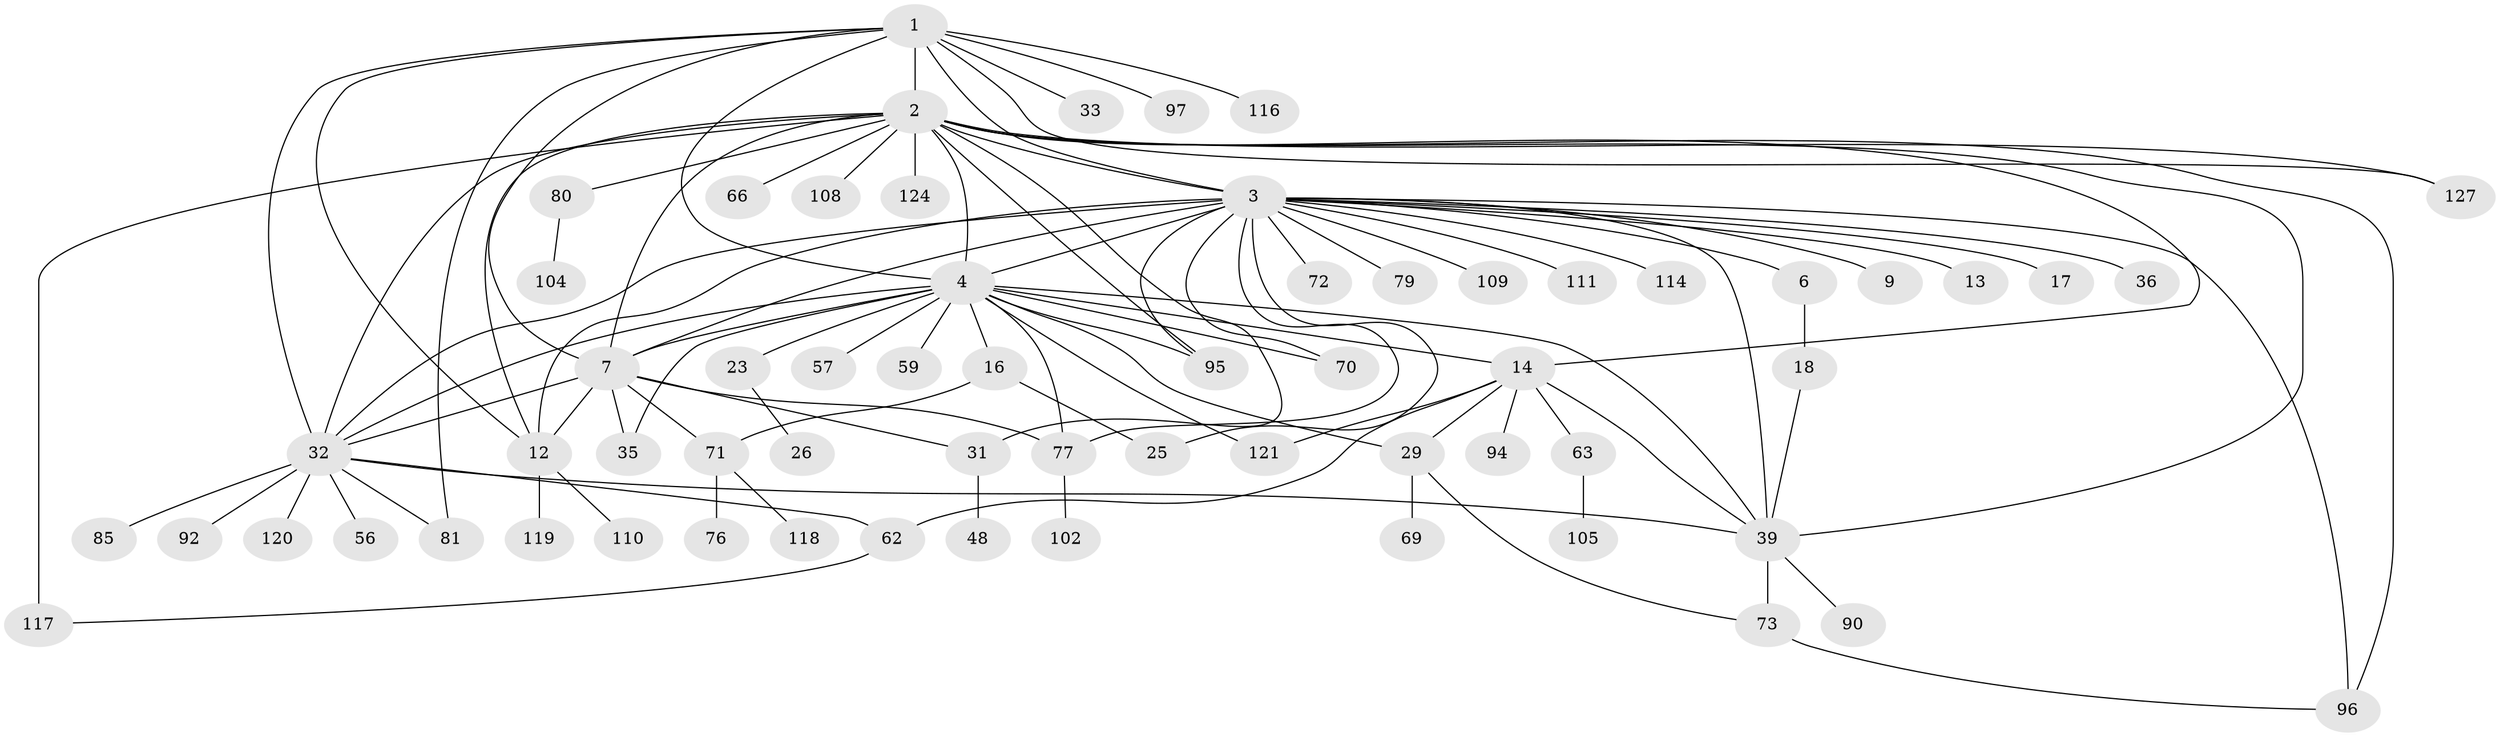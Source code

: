 // original degree distribution, {5: 0.047244094488188976, 30: 0.007874015748031496, 22: 0.007874015748031496, 7: 0.023622047244094488, 8: 0.015748031496062992, 2: 0.2440944881889764, 11: 0.007874015748031496, 1: 0.3937007874015748, 3: 0.14173228346456693, 4: 0.07086614173228346, 9: 0.015748031496062992, 6: 0.023622047244094488}
// Generated by graph-tools (version 1.1) at 2025/18/03/04/25 18:18:17]
// undirected, 63 vertices, 99 edges
graph export_dot {
graph [start="1"]
  node [color=gray90,style=filled];
  1 [super="+28+98+42"];
  2 [super="+86+34+40+45+50+91+88+99+64+8+30+112+115+84"];
  3 [super="+103+15+10+47+74+37+11"];
  4 [super="+5"];
  6;
  7 [super="+122+43+61+20+65+49"];
  9;
  12 [super="+21"];
  13;
  14 [super="+55+38+19"];
  16;
  17;
  18;
  23;
  25;
  26;
  29 [super="+52"];
  31 [super="+54+67"];
  32 [super="+87+60+46+68"];
  33;
  35;
  36;
  39 [super="+44"];
  48;
  56 [super="+100"];
  57;
  59;
  62;
  63;
  66;
  69;
  70;
  71 [super="+89"];
  72;
  73 [super="+123"];
  76;
  77 [super="+78"];
  79;
  80;
  81 [super="+101"];
  85;
  90;
  92;
  94;
  95;
  96;
  97;
  102;
  104;
  105;
  108;
  109;
  110;
  111;
  114;
  116;
  117;
  118;
  119;
  120;
  121;
  124;
  127;
  1 -- 2 [weight=2];
  1 -- 3 [weight=2];
  1 -- 81;
  1 -- 33;
  1 -- 116;
  1 -- 32;
  1 -- 4;
  1 -- 97;
  1 -- 12 [weight=2];
  1 -- 127;
  1 -- 7;
  2 -- 3 [weight=2];
  2 -- 4;
  2 -- 14 [weight=2];
  2 -- 66;
  2 -- 96;
  2 -- 117 [weight=2];
  2 -- 124;
  2 -- 127;
  2 -- 32 [weight=3];
  2 -- 7;
  2 -- 12;
  2 -- 39 [weight=3];
  2 -- 31 [weight=2];
  2 -- 80;
  2 -- 95;
  2 -- 108;
  3 -- 4;
  3 -- 6;
  3 -- 7;
  3 -- 9;
  3 -- 17;
  3 -- 39;
  3 -- 77;
  3 -- 79;
  3 -- 95;
  3 -- 114;
  3 -- 96;
  3 -- 72;
  3 -- 36;
  3 -- 70;
  3 -- 25;
  3 -- 109;
  3 -- 111;
  3 -- 32 [weight=2];
  3 -- 12;
  3 -- 13;
  4 -- 23;
  4 -- 39;
  4 -- 95;
  4 -- 32 [weight=2];
  4 -- 35;
  4 -- 70;
  4 -- 7 [weight=2];
  4 -- 77 [weight=2];
  4 -- 16;
  4 -- 121;
  4 -- 59;
  4 -- 29;
  4 -- 57;
  4 -- 14;
  6 -- 18;
  7 -- 12;
  7 -- 35;
  7 -- 31;
  7 -- 71;
  7 -- 32;
  7 -- 77;
  12 -- 110;
  12 -- 119;
  14 -- 29;
  14 -- 62;
  14 -- 39;
  14 -- 94;
  14 -- 121;
  14 -- 63;
  16 -- 25;
  16 -- 71;
  18 -- 39;
  23 -- 26;
  29 -- 69;
  29 -- 73;
  31 -- 48;
  32 -- 120;
  32 -- 92;
  32 -- 62;
  32 -- 85;
  32 -- 56 [weight=2];
  32 -- 39;
  32 -- 81;
  39 -- 73 [weight=2];
  39 -- 90;
  62 -- 117;
  63 -- 105;
  71 -- 76;
  71 -- 118;
  73 -- 96;
  77 -- 102;
  80 -- 104;
}
